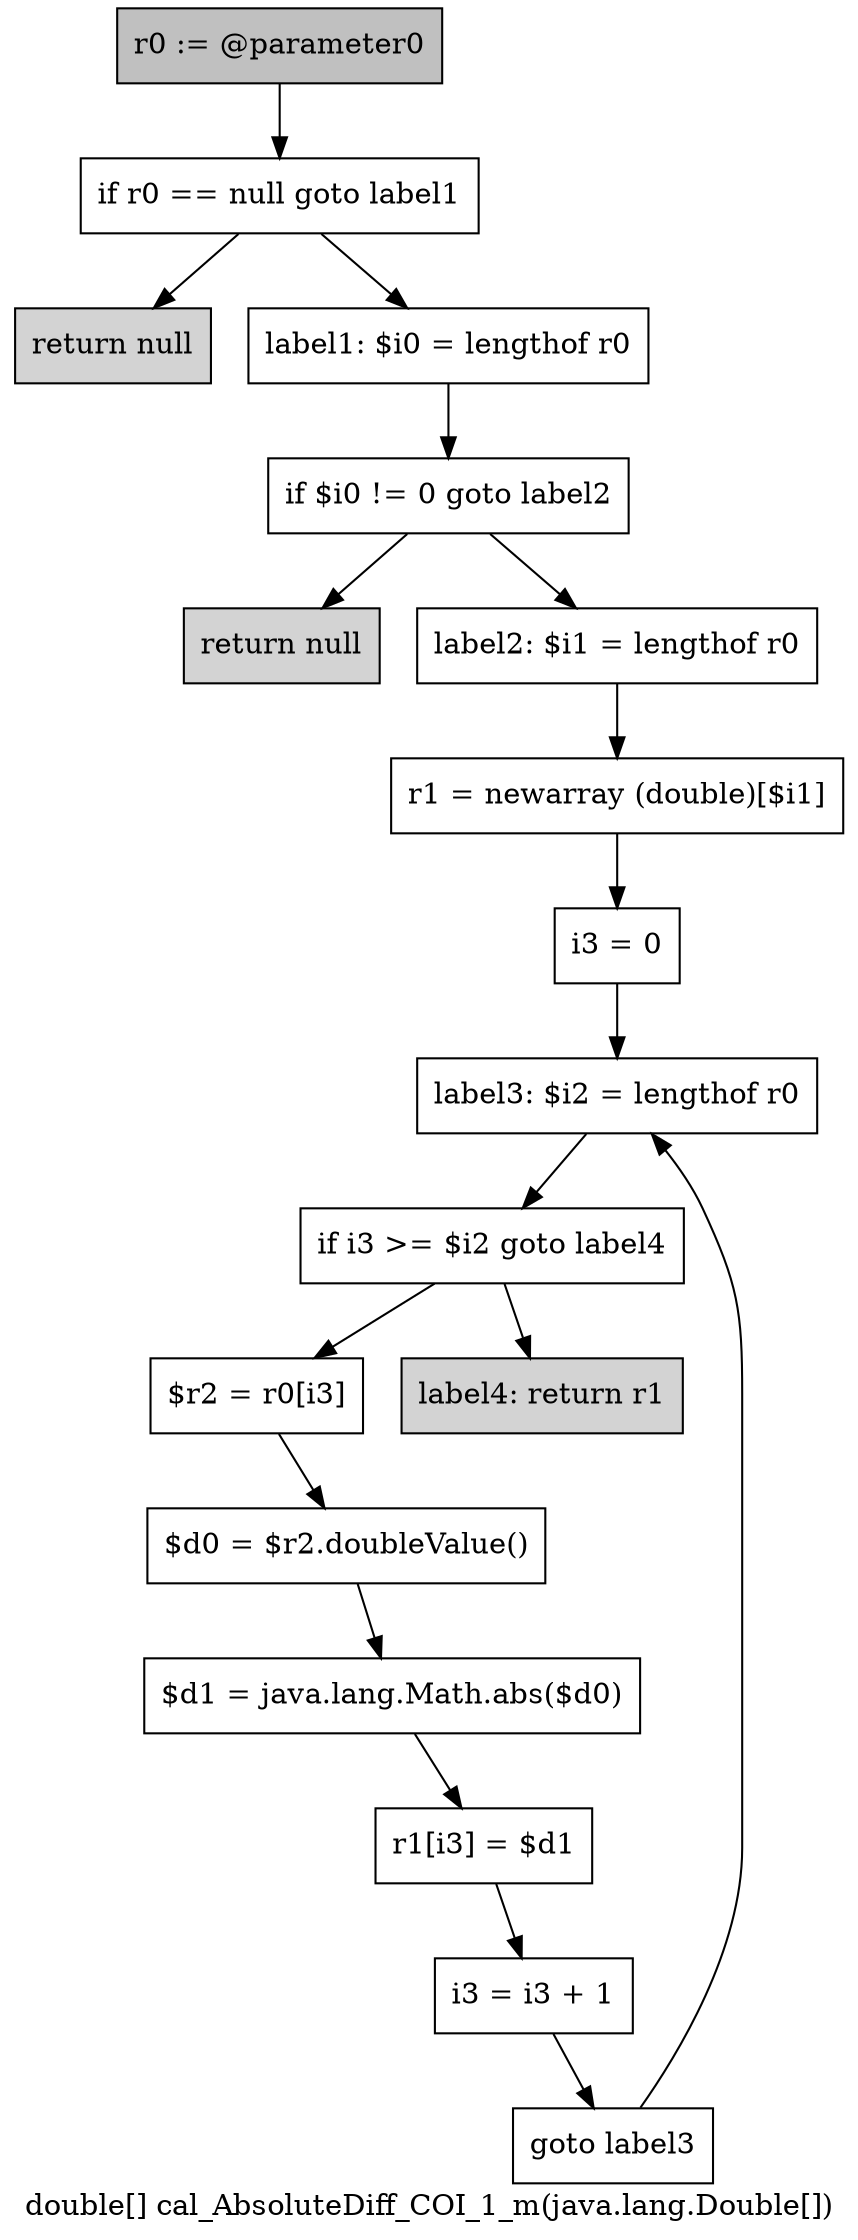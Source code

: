digraph "double[] cal_AbsoluteDiff_COI_1_m(java.lang.Double[])" {
    label="double[] cal_AbsoluteDiff_COI_1_m(java.lang.Double[])";
    node [shape=box];
    "0" [style=filled,fillcolor=gray,label="r0 := @parameter0",];
    "1" [label="if r0 == null goto label1",];
    "0"->"1";
    "2" [style=filled,fillcolor=lightgray,label="return null",];
    "1"->"2";
    "3" [label="label1: $i0 = lengthof r0",];
    "1"->"3";
    "4" [label="if $i0 != 0 goto label2",];
    "3"->"4";
    "5" [style=filled,fillcolor=lightgray,label="return null",];
    "4"->"5";
    "6" [label="label2: $i1 = lengthof r0",];
    "4"->"6";
    "7" [label="r1 = newarray (double)[$i1]",];
    "6"->"7";
    "8" [label="i3 = 0",];
    "7"->"8";
    "9" [label="label3: $i2 = lengthof r0",];
    "8"->"9";
    "10" [label="if i3 >= $i2 goto label4",];
    "9"->"10";
    "11" [label="$r2 = r0[i3]",];
    "10"->"11";
    "17" [style=filled,fillcolor=lightgray,label="label4: return r1",];
    "10"->"17";
    "12" [label="$d0 = $r2.doubleValue()",];
    "11"->"12";
    "13" [label="$d1 = java.lang.Math.abs($d0)",];
    "12"->"13";
    "14" [label="r1[i3] = $d1",];
    "13"->"14";
    "15" [label="i3 = i3 + 1",];
    "14"->"15";
    "16" [label="goto label3",];
    "15"->"16";
    "16"->"9";
}
